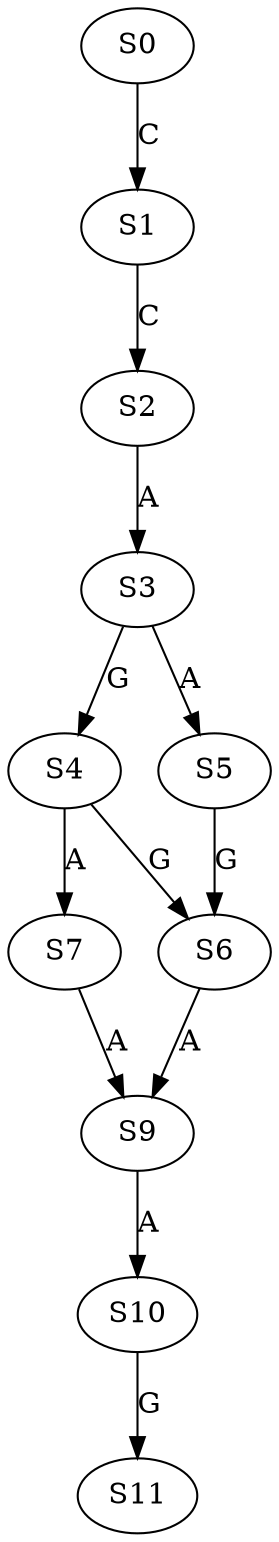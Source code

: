 strict digraph  {
	S0 -> S1 [ label = C ];
	S1 -> S2 [ label = C ];
	S2 -> S3 [ label = A ];
	S3 -> S4 [ label = G ];
	S3 -> S5 [ label = A ];
	S4 -> S6 [ label = G ];
	S4 -> S7 [ label = A ];
	S5 -> S6 [ label = G ];
	S6 -> S9 [ label = A ];
	S7 -> S9 [ label = A ];
	S9 -> S10 [ label = A ];
	S10 -> S11 [ label = G ];
}
